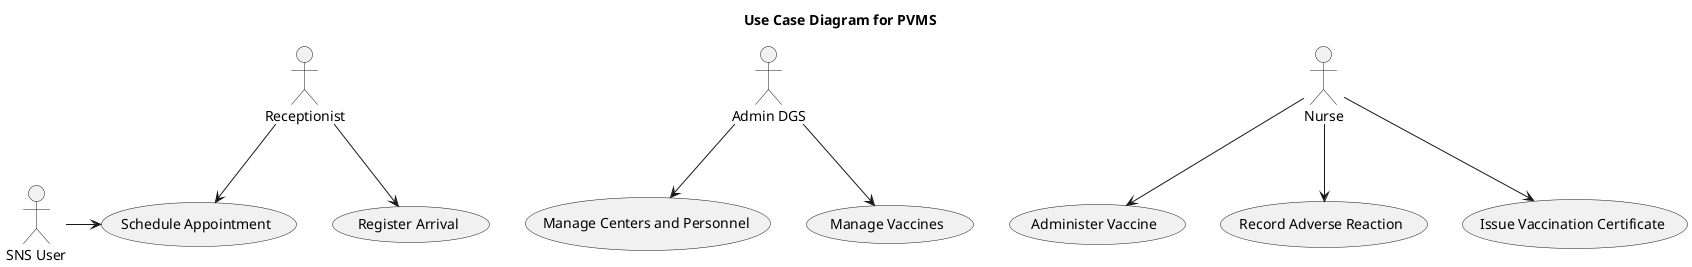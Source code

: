 @startuml
'https://plantuml.com/use-case-diagram

title Use Case Diagram for PVMS


:Admin DGS: as Admin
:Nurse: as Nurse
:Receptionist: as Receptionist
:SNS User: as User



(Schedule Appointment) as (Schedule)
(Register Arrival) as (RegisterArrival)
(Administer Vaccine) as (Vaccinate)
(Record Adverse Reaction) as (RecordReaction)
(Issue Vaccination Certificate) as (IssueCertificate)
(Manage Centers and Personnel) as (ManageCenters)
(Manage Vaccines) as (ManageVaccines)


User -> (Schedule)

Receptionist --> (RegisterArrival)
Receptionist --> (Schedule)

Nurse --> (Vaccinate)
Nurse --> (RecordReaction)
Nurse --> (IssueCertificate)

Admin --> (ManageCenters)
Admin --> (ManageVaccines)


@enduml
